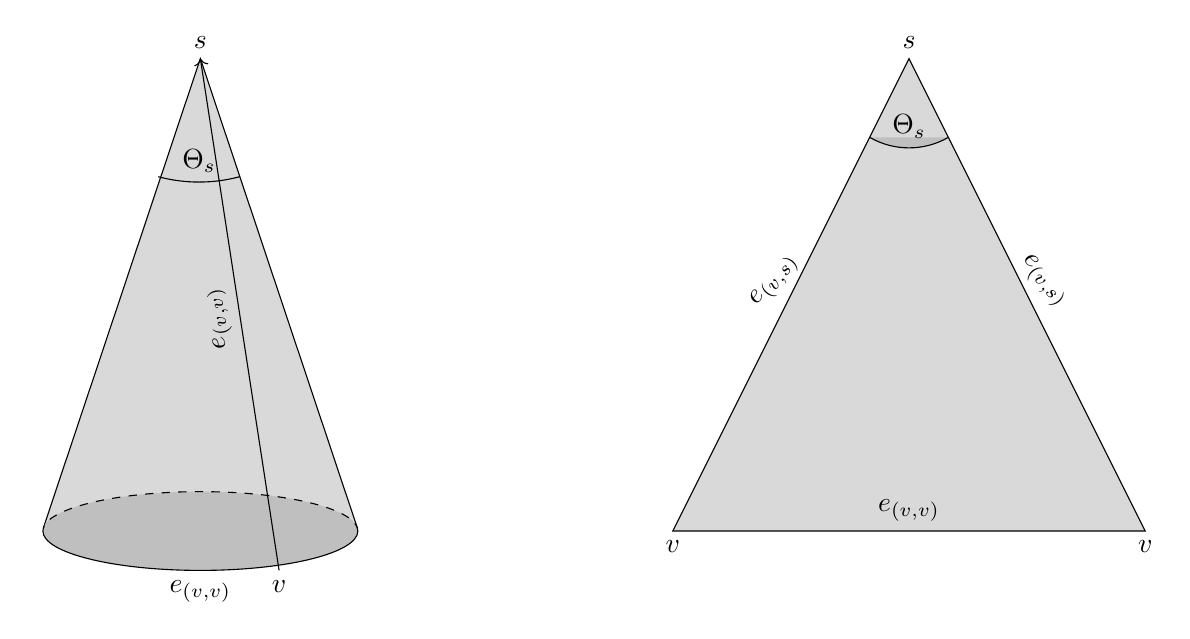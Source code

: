 


\begin{tikzpicture}

\usetikzlibrary{calc}
\newcommand{\radiusx}{2}
\newcommand{\radiusy}{.5}
\newcommand{\height}{6}

  \newcommand{\delayx}{6}

\coordinate (a) at (-{\radiusx*sqrt(1-(\radiusy/\height)*(\radiusy/\height))},{\radiusy*(\radiusy/\height)});

\coordinate (b) at ({\radiusx*sqrt(1-(\radiusy/\height)*(\radiusy/\height))},{\radiusy*(\radiusy/\height)});





\draw[fill=gray!30] (a)--(0,\height)--(b)--cycle;

\fill[gray!50] circle (\radiusx{} and \radiusy);

\begin{scope}
\clip ([xshift=-2mm]a) rectangle ($(b)+(1mm,-2*\radiusy)$);
\draw circle (\radiusx{} and \radiusy);
\end{scope}

\begin{scope}
\clip ([xshift=-2mm]a) rectangle ($(b)+(1mm,2*\radiusy)$);
\draw[dashed] circle (\radiusx{} and \radiusy);
\end{scope}

%\draw[dashed] (0,\height)|-(\radiusx,0) node[right, pos=.25]{$h$} node[above,pos=.75]{$r$};
%\draw (0,.15)-|(.15,0);


\draw  ( 0,\height) coordinate (a)  (\radiusx,0) coordinate (b) (-1* \radiusx ,0) coordinate (c); 

% \pic[draw=orange,<->,angle radius=\radiusx * 20,fill=teal!30]{angle=c--a--b};
\draw  (0+0.5,\height-1.5) arc (-75:-105:2) node[above,midway]{$\Theta_{s}$};


\draw[->](\radiusx/2,-\radiusy)--node[above,rotate=100] {$e_{(v,v)}$} (0,\height);
\coordinate[label=below:$v$] (d)  at (\radiusx/2,-\radiusy);
\coordinate[label=below:$e_{(v,v)}$] (d)  at (0,-\radiusy);
\coordinate[label=above:$s$] (c) at (0,\height);


\draw[fill=gray!30]   (0+\delayx,0) coordinate[label=below:$v$] (a) -- node[above,rotate=50] {$e_{(v,s)}$} 
        (3+\delayx,6) coordinate[label=above:$s$] (b) -- node[above,rotate=-50] {$e_{(v,s)}$}
        (6+\delayx,0) coordinate[label=below:$v$] (c) --node[above] {$e_{(v,v)}$}  cycle;
        
    \draw[fill=gray!50]  ({3+\delayx+.5},{6-1}) arc (-60:-120:1) node[above,midway]{$\Theta_{s}$};
    




\end{tikzpicture}

